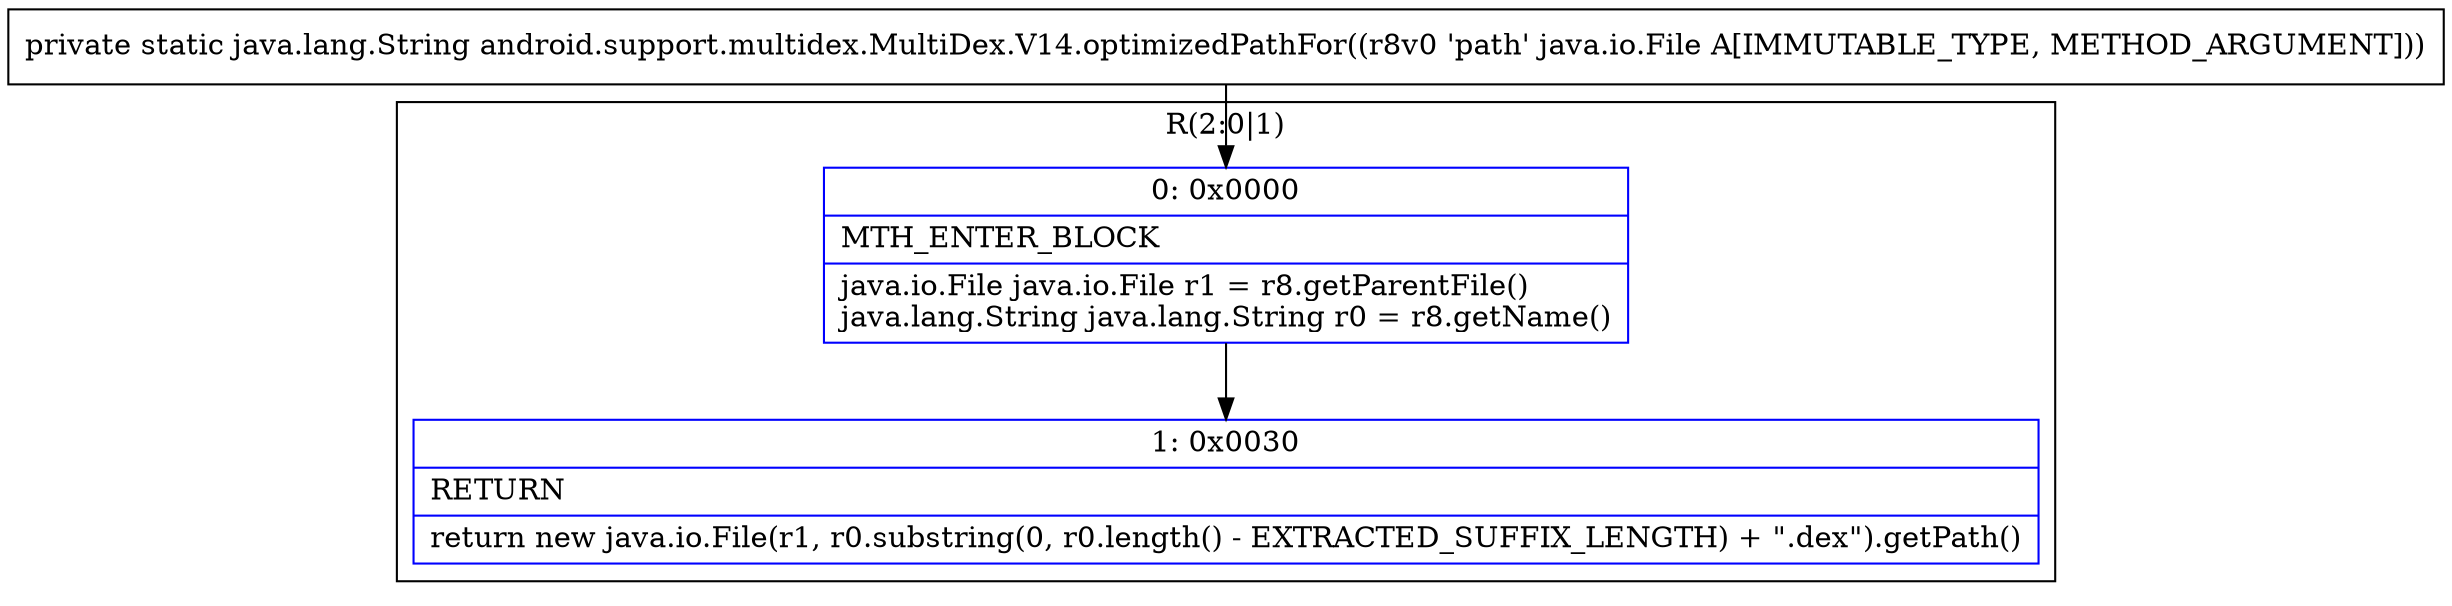 digraph "CFG forandroid.support.multidex.MultiDex.V14.optimizedPathFor(Ljava\/io\/File;)Ljava\/lang\/String;" {
subgraph cluster_Region_669228043 {
label = "R(2:0|1)";
node [shape=record,color=blue];
Node_0 [shape=record,label="{0\:\ 0x0000|MTH_ENTER_BLOCK\l|java.io.File java.io.File r1 = r8.getParentFile()\ljava.lang.String java.lang.String r0 = r8.getName()\l}"];
Node_1 [shape=record,label="{1\:\ 0x0030|RETURN\l|return new java.io.File(r1, r0.substring(0, r0.length() \- EXTRACTED_SUFFIX_LENGTH) + \".dex\").getPath()\l}"];
}
MethodNode[shape=record,label="{private static java.lang.String android.support.multidex.MultiDex.V14.optimizedPathFor((r8v0 'path' java.io.File A[IMMUTABLE_TYPE, METHOD_ARGUMENT])) }"];
MethodNode -> Node_0;
Node_0 -> Node_1;
}

